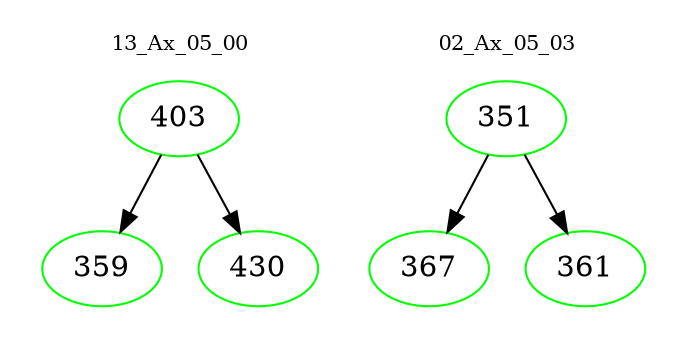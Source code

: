 digraph{
subgraph cluster_0 {
color = white
label = "13_Ax_05_00";
fontsize=10;
T0_403 [label="403", color="green"]
T0_403 -> T0_359 [color="black"]
T0_359 [label="359", color="green"]
T0_403 -> T0_430 [color="black"]
T0_430 [label="430", color="green"]
}
subgraph cluster_1 {
color = white
label = "02_Ax_05_03";
fontsize=10;
T1_351 [label="351", color="green"]
T1_351 -> T1_367 [color="black"]
T1_367 [label="367", color="green"]
T1_351 -> T1_361 [color="black"]
T1_361 [label="361", color="green"]
}
}
